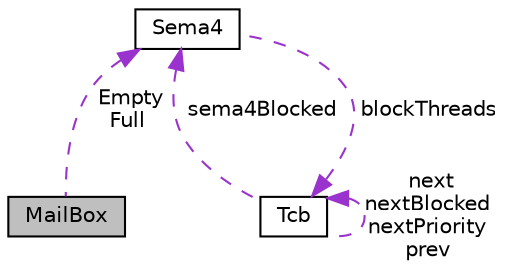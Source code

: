digraph "MailBox"
{
 // LATEX_PDF_SIZE
  edge [fontname="Helvetica",fontsize="10",labelfontname="Helvetica",labelfontsize="10"];
  node [fontname="Helvetica",fontsize="10",shape=record];
  Node1 [label="MailBox",height=0.2,width=0.4,color="black", fillcolor="grey75", style="filled", fontcolor="black",tooltip=" "];
  Node2 -> Node1 [dir="back",color="darkorchid3",fontsize="10",style="dashed",label=" Empty\nFull" ,fontname="Helvetica"];
  Node2 [label="Sema4",height=0.2,width=0.4,color="black", fillcolor="white", style="filled",URL="$struct_sema4.html",tooltip=" "];
  Node3 -> Node2 [dir="back",color="darkorchid3",fontsize="10",style="dashed",label=" blockThreads" ,fontname="Helvetica"];
  Node3 [label="Tcb",height=0.2,width=0.4,color="black", fillcolor="white", style="filled",URL="$struct_tcb.html",tooltip=" "];
  Node3 -> Node3 [dir="back",color="darkorchid3",fontsize="10",style="dashed",label=" next\nnextBlocked\nnextPriority\nprev" ,fontname="Helvetica"];
  Node2 -> Node3 [dir="back",color="darkorchid3",fontsize="10",style="dashed",label=" sema4Blocked" ,fontname="Helvetica"];
}
